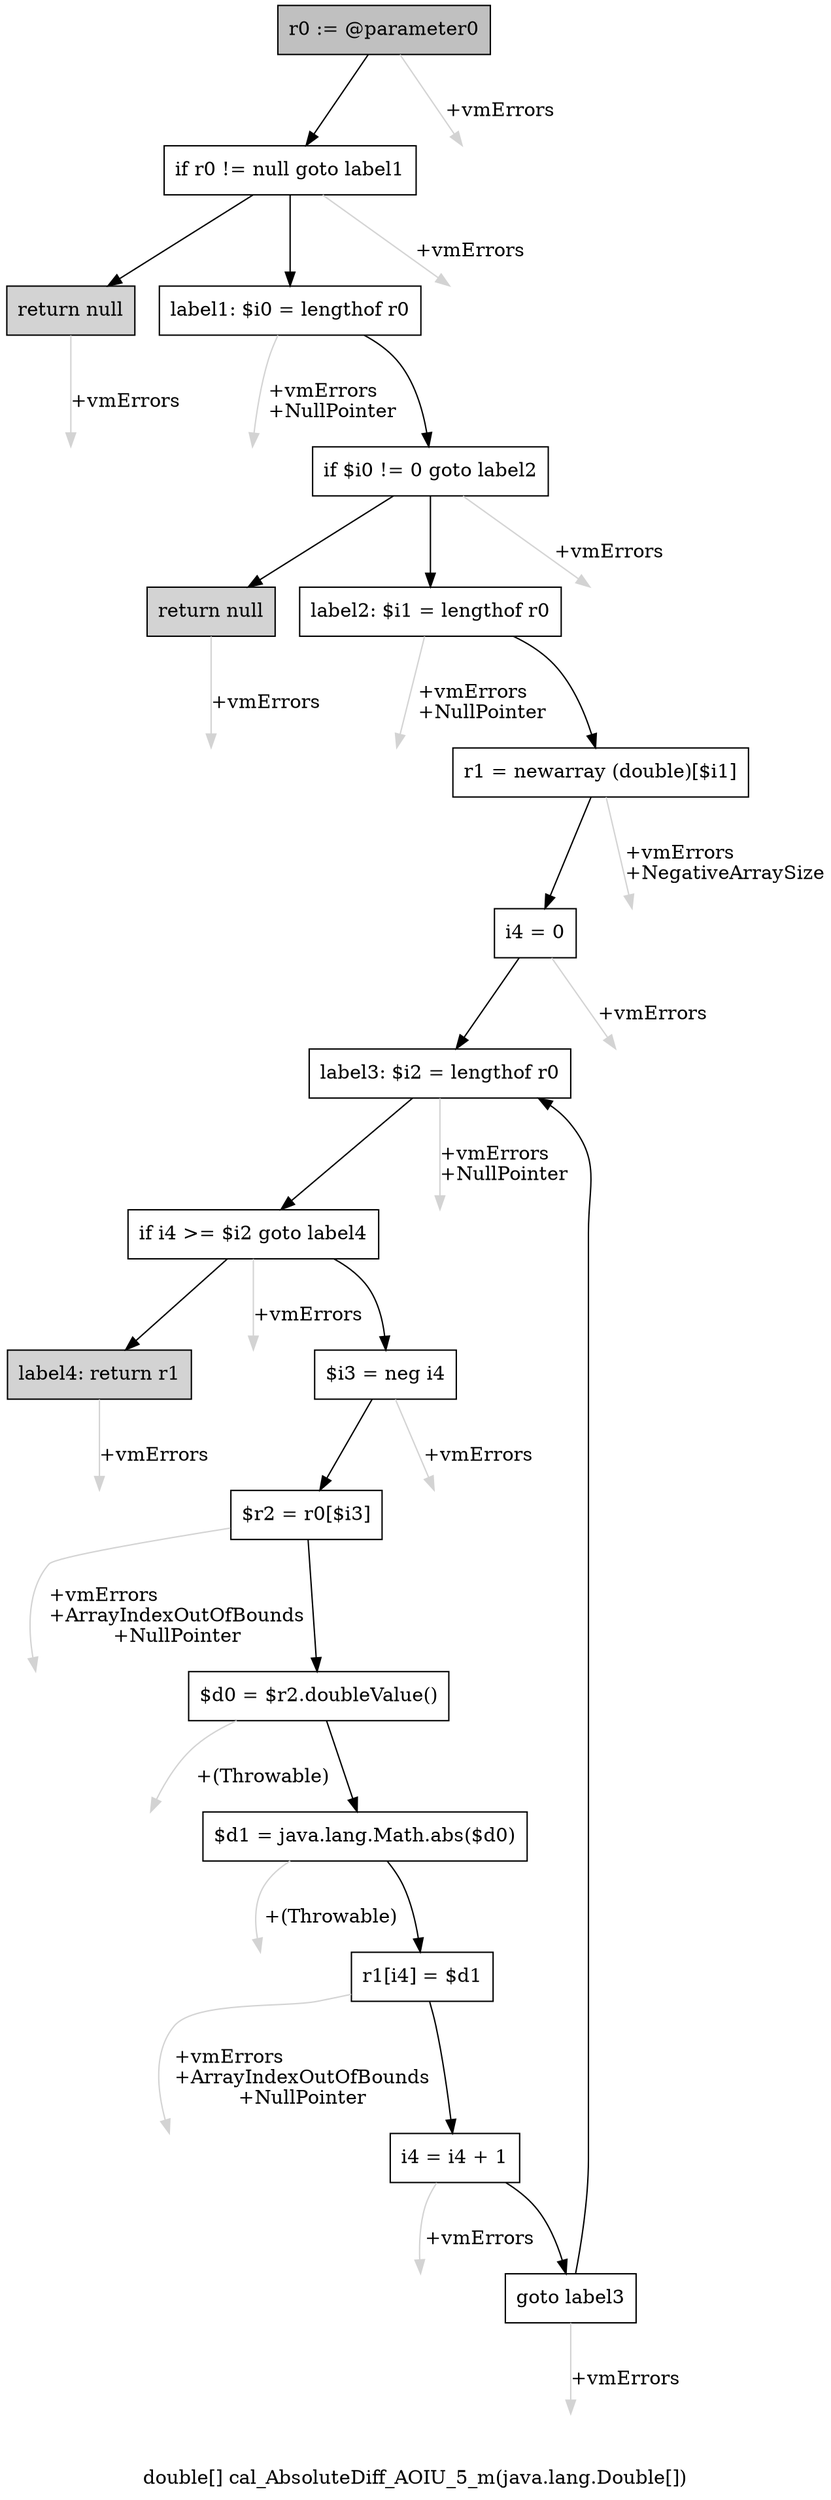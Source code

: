 digraph "double[] cal_AbsoluteDiff_AOIU_5_m(java.lang.Double[])" {
    label="double[] cal_AbsoluteDiff_AOIU_5_m(java.lang.Double[])";
    node [shape=box];
    "0" [style=filled,fillcolor=gray,label="r0 := @parameter0",];
    "1" [label="if r0 != null goto label1",];
    "0"->"1" [color=black,];
    "19" [style=invis,label="Esc",];
    "0"->"19" [color=lightgray,label="\l+vmErrors",];
    "2" [style=filled,fillcolor=lightgray,label="return null",];
    "1"->"2" [color=black,];
    "3" [label="label1: $i0 = lengthof r0",];
    "1"->"3" [color=black,];
    "20" [style=invis,label="Esc",];
    "1"->"20" [color=lightgray,label="\l+vmErrors",];
    "21" [style=invis,label="Esc",];
    "2"->"21" [color=lightgray,label="\l+vmErrors",];
    "4" [label="if $i0 != 0 goto label2",];
    "3"->"4" [color=black,];
    "22" [style=invis,label="Esc",];
    "3"->"22" [color=lightgray,label="\l+vmErrors\l+NullPointer",];
    "5" [style=filled,fillcolor=lightgray,label="return null",];
    "4"->"5" [color=black,];
    "6" [label="label2: $i1 = lengthof r0",];
    "4"->"6" [color=black,];
    "23" [style=invis,label="Esc",];
    "4"->"23" [color=lightgray,label="\l+vmErrors",];
    "24" [style=invis,label="Esc",];
    "5"->"24" [color=lightgray,label="\l+vmErrors",];
    "7" [label="r1 = newarray (double)[$i1]",];
    "6"->"7" [color=black,];
    "25" [style=invis,label="Esc",];
    "6"->"25" [color=lightgray,label="\l+vmErrors\l+NullPointer",];
    "8" [label="i4 = 0",];
    "7"->"8" [color=black,];
    "26" [style=invis,label="Esc",];
    "7"->"26" [color=lightgray,label="\l+vmErrors\l+NegativeArraySize",];
    "9" [label="label3: $i2 = lengthof r0",];
    "8"->"9" [color=black,];
    "27" [style=invis,label="Esc",];
    "8"->"27" [color=lightgray,label="\l+vmErrors",];
    "10" [label="if i4 >= $i2 goto label4",];
    "9"->"10" [color=black,];
    "28" [style=invis,label="Esc",];
    "9"->"28" [color=lightgray,label="\l+vmErrors\l+NullPointer",];
    "11" [label="$i3 = neg i4",];
    "10"->"11" [color=black,];
    "18" [style=filled,fillcolor=lightgray,label="label4: return r1",];
    "10"->"18" [color=black,];
    "29" [style=invis,label="Esc",];
    "10"->"29" [color=lightgray,label="\l+vmErrors",];
    "12" [label="$r2 = r0[$i3]",];
    "11"->"12" [color=black,];
    "30" [style=invis,label="Esc",];
    "11"->"30" [color=lightgray,label="\l+vmErrors",];
    "13" [label="$d0 = $r2.doubleValue()",];
    "12"->"13" [color=black,];
    "31" [style=invis,label="Esc",];
    "12"->"31" [color=lightgray,label="\l+vmErrors\l+ArrayIndexOutOfBounds\l+NullPointer",];
    "14" [label="$d1 = java.lang.Math.abs($d0)",];
    "13"->"14" [color=black,];
    "32" [style=invis,label="Esc",];
    "13"->"32" [color=lightgray,label="\l+(Throwable)",];
    "15" [label="r1[i4] = $d1",];
    "14"->"15" [color=black,];
    "33" [style=invis,label="Esc",];
    "14"->"33" [color=lightgray,label="\l+(Throwable)",];
    "16" [label="i4 = i4 + 1",];
    "15"->"16" [color=black,];
    "34" [style=invis,label="Esc",];
    "15"->"34" [color=lightgray,label="\l+vmErrors\l+ArrayIndexOutOfBounds\l+NullPointer",];
    "17" [label="goto label3",];
    "16"->"17" [color=black,];
    "35" [style=invis,label="Esc",];
    "16"->"35" [color=lightgray,label="\l+vmErrors",];
    "17"->"9" [color=black,];
    "36" [style=invis,label="Esc",];
    "17"->"36" [color=lightgray,label="\l+vmErrors",];
    "37" [style=invis,label="Esc",];
    "18"->"37" [color=lightgray,label="\l+vmErrors",];
}
